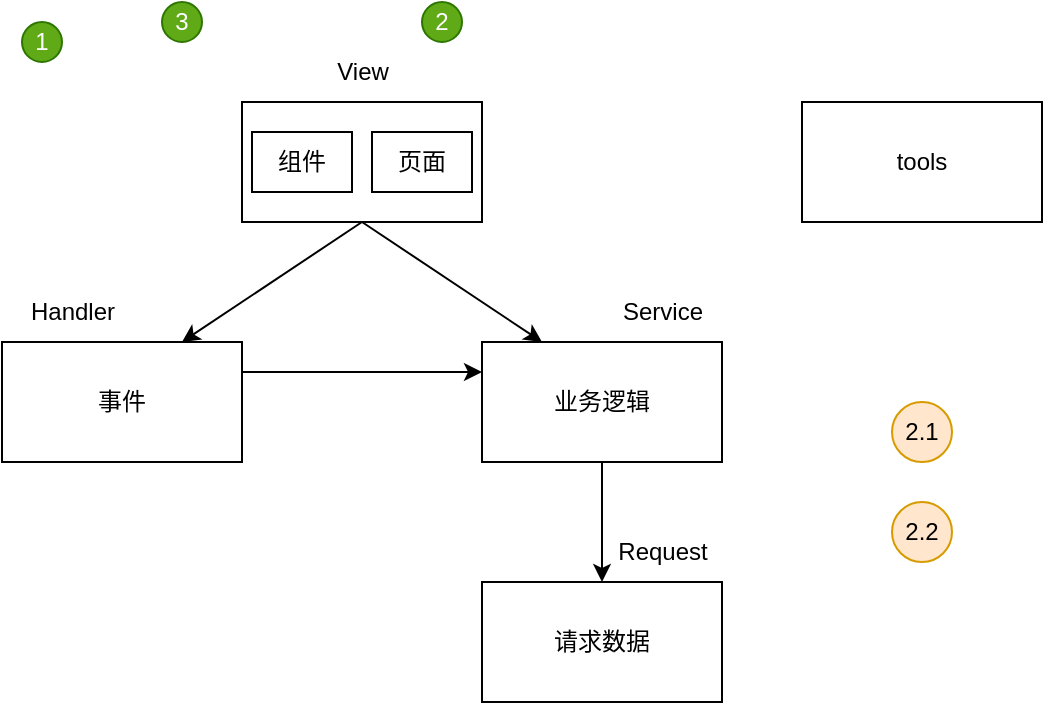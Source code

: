 <mxfile version="20.5.3" type="embed"><diagram id="weuWsWrYd2csO-W0EDVw" name="第 1 页"><mxGraphModel dx="621" dy="733" grid="1" gridSize="10" guides="1" tooltips="1" connect="1" arrows="1" fold="1" page="1" pageScale="1" pageWidth="827" pageHeight="1169" math="0" shadow="0"><root><mxCell id="0"/><mxCell id="1" parent="0"/><mxCell id="36" style="rounded=0;orthogonalLoop=1;jettySize=auto;html=1;exitX=0.5;exitY=1;exitDx=0;exitDy=0;entryX=0.75;entryY=0;entryDx=0;entryDy=0;" edge="1" parent="1" source="2" target="3"><mxGeometry relative="1" as="geometry"/></mxCell><mxCell id="37" style="edgeStyle=none;rounded=0;orthogonalLoop=1;jettySize=auto;html=1;exitX=0.5;exitY=1;exitDx=0;exitDy=0;entryX=0.25;entryY=0;entryDx=0;entryDy=0;" edge="1" parent="1" source="2" target="4"><mxGeometry relative="1" as="geometry"/></mxCell><mxCell id="39" style="edgeStyle=none;rounded=0;orthogonalLoop=1;jettySize=auto;html=1;entryX=0;entryY=0.25;entryDx=0;entryDy=0;exitX=1;exitY=0.25;exitDx=0;exitDy=0;" edge="1" parent="1" source="3" target="4"><mxGeometry relative="1" as="geometry"/></mxCell><mxCell id="3" value="事件" style="rounded=0;whiteSpace=wrap;html=1;" parent="1" vertex="1"><mxGeometry x="40" y="200" width="120" height="60" as="geometry"/></mxCell><mxCell id="40" style="edgeStyle=none;rounded=0;orthogonalLoop=1;jettySize=auto;html=1;entryX=0.5;entryY=0;entryDx=0;entryDy=0;exitX=0.5;exitY=1;exitDx=0;exitDy=0;" edge="1" parent="1" source="4" target="5"><mxGeometry relative="1" as="geometry"/></mxCell><mxCell id="4" value="业务逻辑" style="rounded=0;whiteSpace=wrap;html=1;" parent="1" vertex="1"><mxGeometry x="280" y="200" width="120" height="60" as="geometry"/></mxCell><mxCell id="5" value="请求数据" style="rounded=0;whiteSpace=wrap;html=1;" parent="1" vertex="1"><mxGeometry x="280" y="320" width="120" height="60" as="geometry"/></mxCell><mxCell id="12" value="Handler" style="text;html=1;align=center;verticalAlign=middle;resizable=0;points=[];autosize=1;strokeColor=none;fillColor=none;" parent="1" vertex="1"><mxGeometry x="40" y="170" width="70" height="30" as="geometry"/></mxCell><mxCell id="13" value="Service" style="text;html=1;align=center;verticalAlign=middle;resizable=0;points=[];autosize=1;strokeColor=none;fillColor=none;" parent="1" vertex="1"><mxGeometry x="340" y="170" width="60" height="30" as="geometry"/></mxCell><mxCell id="23" value="tools" style="rounded=0;whiteSpace=wrap;html=1;" parent="1" vertex="1"><mxGeometry x="440" y="80" width="120" height="60" as="geometry"/></mxCell><mxCell id="24" value="1" style="ellipse;whiteSpace=wrap;html=1;fillColor=#60a917;fontColor=#ffffff;strokeColor=#2D7600;" parent="1" vertex="1"><mxGeometry x="50" y="40" width="20" height="20" as="geometry"/></mxCell><mxCell id="25" value="2" style="ellipse;whiteSpace=wrap;html=1;fillColor=#60a917;fontColor=#ffffff;strokeColor=#2D7600;" parent="1" vertex="1"><mxGeometry x="250" y="30" width="20" height="20" as="geometry"/></mxCell><mxCell id="26" value="3" style="ellipse;whiteSpace=wrap;html=1;fillColor=#60a917;fontColor=#ffffff;strokeColor=#2D7600;" parent="1" vertex="1"><mxGeometry x="120" y="30" width="20" height="20" as="geometry"/></mxCell><mxCell id="32" value="2.1" style="ellipse;whiteSpace=wrap;html=1;fillColor=#ffe6cc;strokeColor=#d79b00;" parent="1" vertex="1"><mxGeometry x="485" y="230" width="30" height="30" as="geometry"/></mxCell><mxCell id="33" value="2.2" style="ellipse;whiteSpace=wrap;html=1;fillColor=#ffe6cc;strokeColor=#d79b00;" parent="1" vertex="1"><mxGeometry x="485" y="280" width="30" height="30" as="geometry"/></mxCell><mxCell id="38" value="" style="group" vertex="1" connectable="0" parent="1"><mxGeometry x="160" y="50" width="120" height="90" as="geometry"/></mxCell><mxCell id="2" value="" style="rounded=0;whiteSpace=wrap;html=1;" parent="38" vertex="1"><mxGeometry y="30" width="120" height="60" as="geometry"/></mxCell><mxCell id="11" value="View" style="text;html=1;align=center;verticalAlign=middle;resizable=0;points=[];autosize=1;strokeColor=none;fillColor=none;" parent="38" vertex="1"><mxGeometry x="35" width="50" height="30" as="geometry"/></mxCell><mxCell id="27" value="组件" style="rounded=0;whiteSpace=wrap;html=1;" parent="38" vertex="1"><mxGeometry x="5" y="45" width="50" height="30" as="geometry"/></mxCell><mxCell id="28" value="页面" style="rounded=0;whiteSpace=wrap;html=1;" parent="38" vertex="1"><mxGeometry x="65" y="45" width="50" height="30" as="geometry"/></mxCell><mxCell id="41" value="Request" style="text;html=1;align=center;verticalAlign=middle;resizable=0;points=[];autosize=1;strokeColor=none;fillColor=none;" vertex="1" parent="1"><mxGeometry x="335" y="290" width="70" height="30" as="geometry"/></mxCell></root></mxGraphModel></diagram></mxfile>